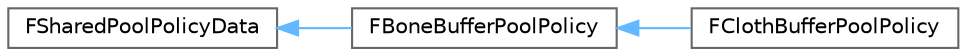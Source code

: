 digraph "Graphical Class Hierarchy"
{
 // INTERACTIVE_SVG=YES
 // LATEX_PDF_SIZE
  bgcolor="transparent";
  edge [fontname=Helvetica,fontsize=10,labelfontname=Helvetica,labelfontsize=10];
  node [fontname=Helvetica,fontsize=10,shape=box,height=0.2,width=0.4];
  rankdir="LR";
  Node0 [id="Node000000",label="FSharedPoolPolicyData",height=0.2,width=0.4,color="grey40", fillcolor="white", style="filled",URL="$d4/d3f/classFSharedPoolPolicyData.html",tooltip="Shared data & implementation for the different types of pool."];
  Node0 -> Node1 [id="edge5077_Node000000_Node000001",dir="back",color="steelblue1",style="solid",tooltip=" "];
  Node1 [id="Node000001",label="FBoneBufferPoolPolicy",height=0.2,width=0.4,color="grey40", fillcolor="white", style="filled",URL="$d0/d62/classFBoneBufferPoolPolicy.html",tooltip="The policy for pooling bone vertex buffers."];
  Node1 -> Node2 [id="edge5078_Node000001_Node000002",dir="back",color="steelblue1",style="solid",tooltip=" "];
  Node2 [id="Node000002",label="FClothBufferPoolPolicy",height=0.2,width=0.4,color="grey40", fillcolor="white", style="filled",URL="$de/d4f/classFClothBufferPoolPolicy.html",tooltip="The policy for pooling bone vertex buffers."];
}

